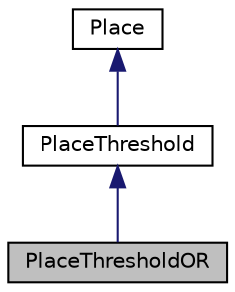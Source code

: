digraph "PlaceThresholdOR"
{
  edge [fontname="Helvetica",fontsize="10",labelfontname="Helvetica",labelfontsize="10"];
  node [fontname="Helvetica",fontsize="10",shape=record];
  Node1 [label="PlaceThresholdOR",height=0.2,width=0.4,color="black", fillcolor="grey75", style="filled", fontcolor="black"];
  Node2 -> Node1 [dir="back",color="midnightblue",fontsize="10",style="solid",fontname="Helvetica"];
  Node2 [label="PlaceThreshold",height=0.2,width=0.4,color="black", fillcolor="white", style="filled",URL="$d0/dd5/class_place_threshold.html",tooltip="Each activation must be within the set thresholds. "];
  Node3 -> Node2 [dir="back",color="midnightblue",fontsize="10",style="solid",fontname="Helvetica"];
  Node3 [label="Place",height=0.2,width=0.4,color="black", fillcolor="white", style="filled",URL="$dd/d21/class_place.html",tooltip="A pure abstract class to define a \"place\" for correlator. "];
}
